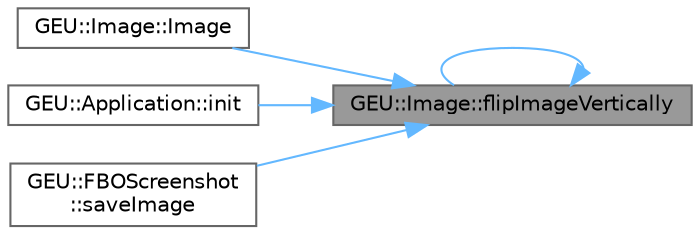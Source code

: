 digraph "GEU::Image::flipImageVertically"
{
 // LATEX_PDF_SIZE
  bgcolor="transparent";
  edge [fontname=Helvetica,fontsize=10,labelfontname=Helvetica,labelfontsize=10];
  node [fontname=Helvetica,fontsize=10,shape=box,height=0.2,width=0.4];
  rankdir="RL";
  Node1 [id="Node000001",label="GEU::Image::flipImageVertically",height=0.2,width=0.4,color="gray40", fillcolor="grey60", style="filled", fontcolor="black",tooltip=" "];
  Node1 -> Node1 [id="edge1_Node000001_Node000001",dir="back",color="steelblue1",style="solid",tooltip=" "];
  Node1 -> Node2 [id="edge2_Node000001_Node000002",dir="back",color="steelblue1",style="solid",tooltip=" "];
  Node2 [id="Node000002",label="GEU::Image::Image",height=0.2,width=0.4,color="grey40", fillcolor="white", style="filled",URL="$d8/d01/class_g_e_u_1_1_image.html#ae7d2db5461b0df8ea029622b94142dc4",tooltip=" "];
  Node1 -> Node3 [id="edge3_Node000001_Node000003",dir="back",color="steelblue1",style="solid",tooltip=" "];
  Node3 [id="Node000003",label="GEU::Application::init",height=0.2,width=0.4,color="grey40", fillcolor="white", style="filled",URL="$de/d04/class_g_e_u_1_1_application.html#a79b0c21bffd692c1552ebd9e4c90d984",tooltip=" "];
  Node1 -> Node4 [id="edge4_Node000001_Node000004",dir="back",color="steelblue1",style="solid",tooltip=" "];
  Node4 [id="Node000004",label="GEU::FBOScreenshot\l::saveImage",height=0.2,width=0.4,color="grey40", fillcolor="white", style="filled",URL="$d5/d00/class_g_e_u_1_1_f_b_o_screenshot.html#acafbe0b1f3ec73bb1fcbefa2eb29db40",tooltip=" "];
}
